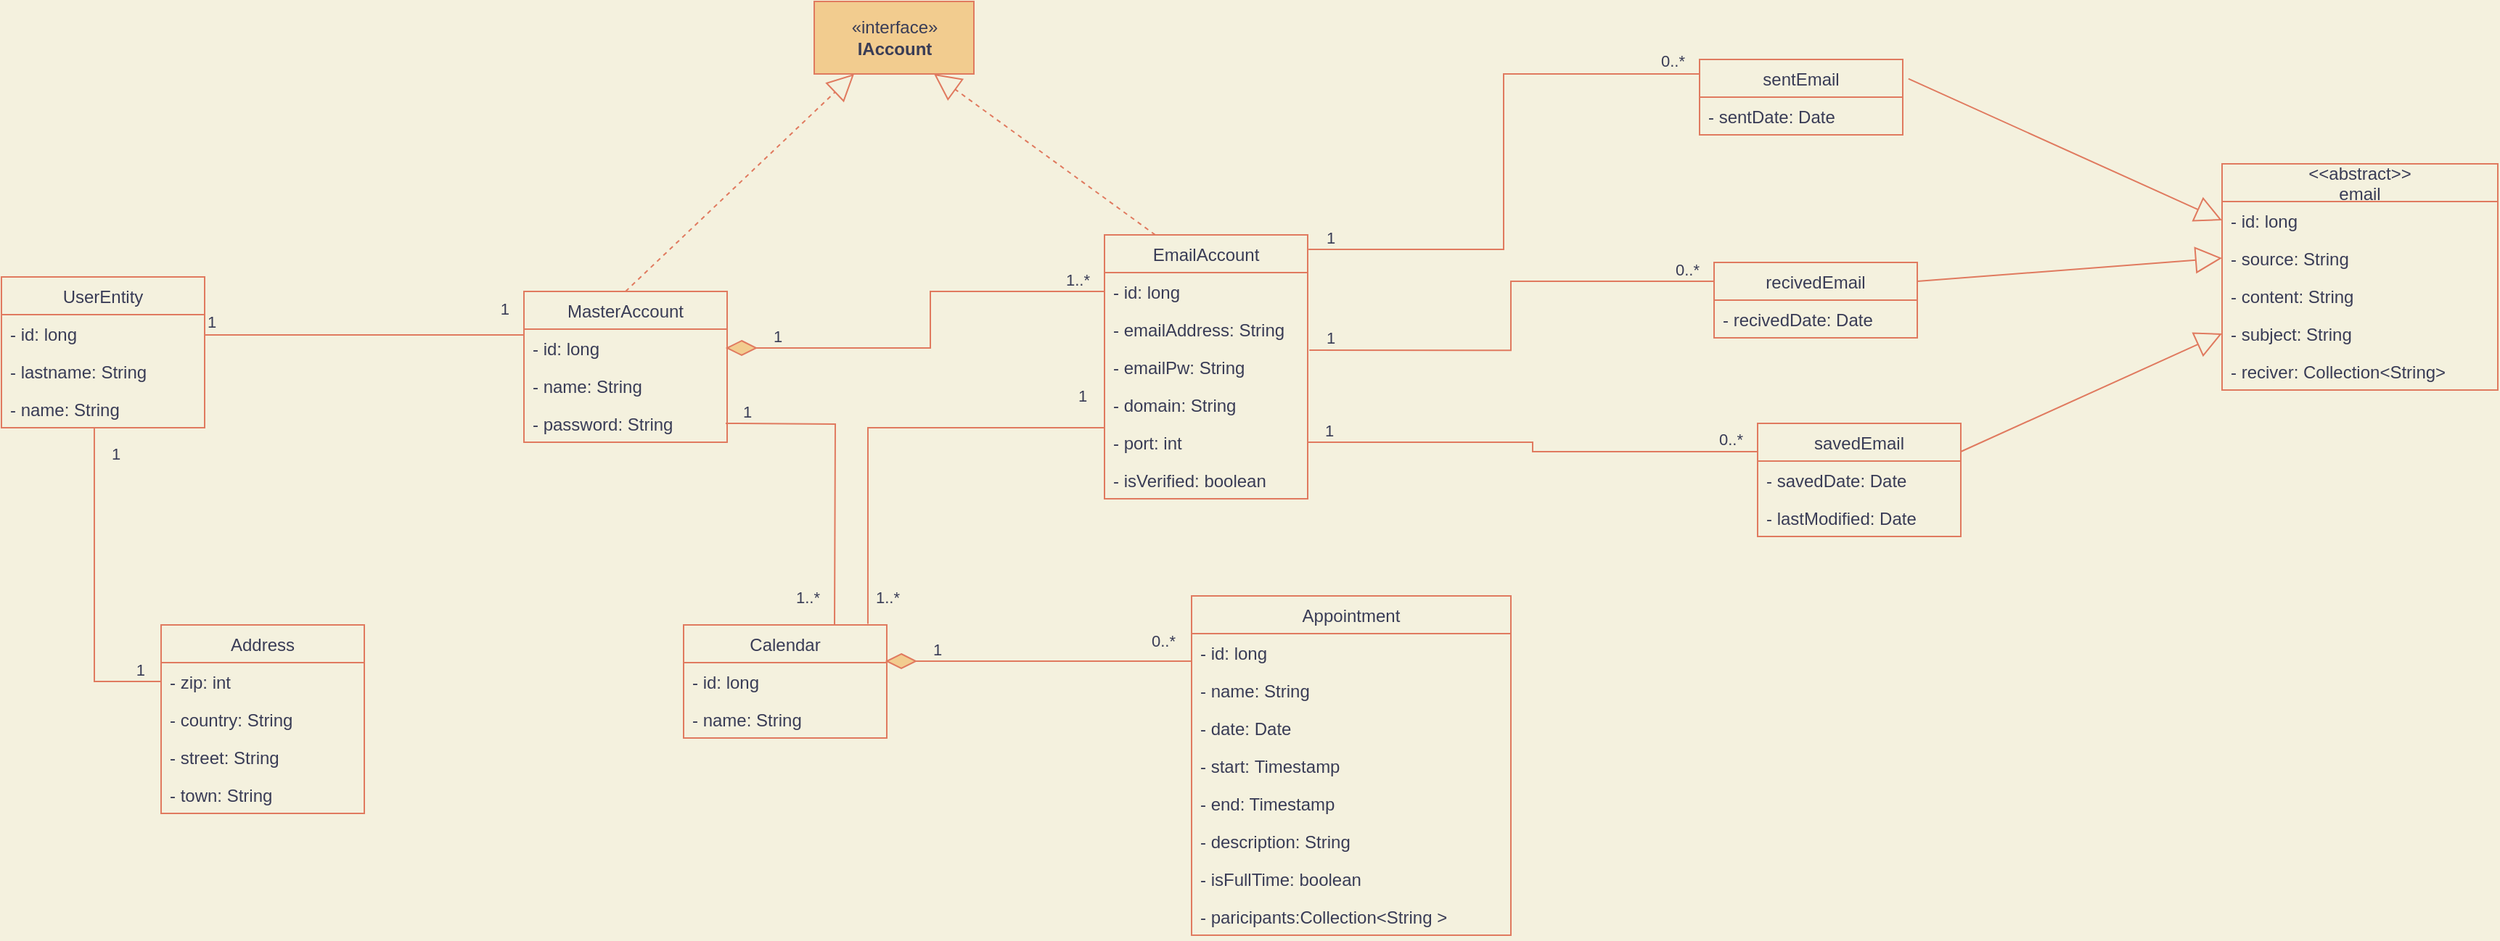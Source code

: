 <mxfile version="14.7.4" type="embed"><diagram id="C5RBs43oDa-KdzZeNtuy" name="Page-1"><mxGraphModel dx="861" dy="743" grid="0" gridSize="10" guides="1" tooltips="1" connect="1" arrows="1" fold="1" page="1" pageScale="1" pageWidth="2000" pageHeight="2000" background="#F4F1DE" math="0" shadow="0"><root><mxCell id="WIyWlLk6GJQsqaUBKTNV-0"/><mxCell id="WIyWlLk6GJQsqaUBKTNV-1" parent="WIyWlLk6GJQsqaUBKTNV-0"/><mxCell id="pBIvRkX0d40L7lg2x5wS-4" value="UserEntity" style="swimlane;fontStyle=0;childLayout=stackLayout;horizontal=1;startSize=26;fillColor=none;horizontalStack=0;resizeParent=1;resizeParentMax=0;resizeLast=0;collapsible=1;marginBottom=0;strokeColor=#E07A5F;fontColor=#393C56;" parent="WIyWlLk6GJQsqaUBKTNV-1" vertex="1"><mxGeometry x="70" y="230" width="140" height="104" as="geometry"/></mxCell><mxCell id="pBIvRkX0d40L7lg2x5wS-5" value="- id: long                    " style="text;strokeColor=none;fillColor=none;align=left;verticalAlign=top;spacingLeft=4;spacingRight=4;overflow=hidden;rotatable=0;points=[[0,0.5],[1,0.5]];portConstraint=eastwest;fontColor=#393C56;" parent="pBIvRkX0d40L7lg2x5wS-4" vertex="1"><mxGeometry y="26" width="140" height="26" as="geometry"/></mxCell><mxCell id="pBIvRkX0d40L7lg2x5wS-6" value="- lastname: String " style="text;strokeColor=none;fillColor=none;align=left;verticalAlign=top;spacingLeft=4;spacingRight=4;overflow=hidden;rotatable=0;points=[[0,0.5],[1,0.5]];portConstraint=eastwest;fontColor=#393C56;" parent="pBIvRkX0d40L7lg2x5wS-4" vertex="1"><mxGeometry y="52" width="140" height="26" as="geometry"/></mxCell><mxCell id="pBIvRkX0d40L7lg2x5wS-9" value="- name: String " style="text;strokeColor=none;fillColor=none;align=left;verticalAlign=top;spacingLeft=4;spacingRight=4;overflow=hidden;rotatable=0;points=[[0,0.5],[1,0.5]];portConstraint=eastwest;fontColor=#393C56;" parent="pBIvRkX0d40L7lg2x5wS-4" vertex="1"><mxGeometry y="78" width="140" height="26" as="geometry"/></mxCell><mxCell id="pBIvRkX0d40L7lg2x5wS-10" value="MasterAccount" style="swimlane;fontStyle=0;childLayout=stackLayout;horizontal=1;startSize=26;fillColor=none;horizontalStack=0;resizeParent=1;resizeParentMax=0;resizeLast=0;collapsible=1;marginBottom=0;strokeColor=#E07A5F;fontColor=#393C56;" parent="WIyWlLk6GJQsqaUBKTNV-1" vertex="1"><mxGeometry x="430" y="240" width="140" height="104" as="geometry"/></mxCell><mxCell id="pBIvRkX0d40L7lg2x5wS-11" value="- id: long " style="text;strokeColor=none;fillColor=none;align=left;verticalAlign=top;spacingLeft=4;spacingRight=4;overflow=hidden;rotatable=0;points=[[0,0.5],[1,0.5]];portConstraint=eastwest;fontColor=#393C56;" parent="pBIvRkX0d40L7lg2x5wS-10" vertex="1"><mxGeometry y="26" width="140" height="26" as="geometry"/></mxCell><mxCell id="pBIvRkX0d40L7lg2x5wS-12" value="- name: String" style="text;strokeColor=none;fillColor=none;align=left;verticalAlign=top;spacingLeft=4;spacingRight=4;overflow=hidden;rotatable=0;points=[[0,0.5],[1,0.5]];portConstraint=eastwest;fontColor=#393C56;" parent="pBIvRkX0d40L7lg2x5wS-10" vertex="1"><mxGeometry y="52" width="140" height="26" as="geometry"/></mxCell><mxCell id="pBIvRkX0d40L7lg2x5wS-13" value="- password: String" style="text;strokeColor=none;fillColor=none;align=left;verticalAlign=top;spacingLeft=4;spacingRight=4;overflow=hidden;rotatable=0;points=[[0,0.5],[1,0.5]];portConstraint=eastwest;fontColor=#393C56;" parent="pBIvRkX0d40L7lg2x5wS-10" vertex="1"><mxGeometry y="78" width="140" height="26" as="geometry"/></mxCell><mxCell id="pBIvRkX0d40L7lg2x5wS-24" value="" style="endArrow=none;html=1;edgeStyle=orthogonalEdgeStyle;rounded=0;exitX=1;exitY=0.5;exitDx=0;exitDy=0;entryX=0;entryY=0.5;entryDx=0;entryDy=0;labelBackgroundColor=#F4F1DE;strokeColor=#E07A5F;fontColor=#393C56;" parent="WIyWlLk6GJQsqaUBKTNV-1" source="pBIvRkX0d40L7lg2x5wS-5" target="pBIvRkX0d40L7lg2x5wS-11" edge="1"><mxGeometry relative="1" as="geometry"><mxPoint x="220" y="270" as="sourcePoint"/><mxPoint x="380" y="270" as="targetPoint"/><Array as="points"><mxPoint x="210" y="270"/></Array></mxGeometry></mxCell><mxCell id="pBIvRkX0d40L7lg2x5wS-25" value="1" style="edgeLabel;resizable=0;html=1;align=left;verticalAlign=bottom;labelBackgroundColor=#F4F1DE;fontColor=#393C56;" parent="pBIvRkX0d40L7lg2x5wS-24" connectable="0" vertex="1"><mxGeometry x="-1" relative="1" as="geometry"/></mxCell><mxCell id="pBIvRkX0d40L7lg2x5wS-26" value="1" style="edgeLabel;resizable=0;html=1;align=right;verticalAlign=bottom;labelBackgroundColor=#F4F1DE;fontColor=#393C56;" parent="pBIvRkX0d40L7lg2x5wS-24" connectable="0" vertex="1"><mxGeometry x="1" relative="1" as="geometry"><mxPoint x="-10" y="-19" as="offset"/></mxGeometry></mxCell><mxCell id="pBIvRkX0d40L7lg2x5wS-31" value="EmailAccount" style="swimlane;fontStyle=0;childLayout=stackLayout;horizontal=1;startSize=26;fillColor=none;horizontalStack=0;resizeParent=1;resizeParentMax=0;resizeLast=0;collapsible=1;marginBottom=0;strokeColor=#E07A5F;fontColor=#393C56;" parent="WIyWlLk6GJQsqaUBKTNV-1" vertex="1"><mxGeometry x="830" y="201" width="140" height="182" as="geometry"/></mxCell><mxCell id="pBIvRkX0d40L7lg2x5wS-32" value="- id: long" style="text;strokeColor=none;fillColor=none;align=left;verticalAlign=top;spacingLeft=4;spacingRight=4;overflow=hidden;rotatable=0;points=[[0,0.5],[1,0.5]];portConstraint=eastwest;fontColor=#393C56;" parent="pBIvRkX0d40L7lg2x5wS-31" vertex="1"><mxGeometry y="26" width="140" height="26" as="geometry"/></mxCell><mxCell id="pBIvRkX0d40L7lg2x5wS-33" value="- emailAddress: String" style="text;strokeColor=none;fillColor=none;align=left;verticalAlign=top;spacingLeft=4;spacingRight=4;overflow=hidden;rotatable=0;points=[[0,0.5],[1,0.5]];portConstraint=eastwest;fontColor=#393C56;" parent="pBIvRkX0d40L7lg2x5wS-31" vertex="1"><mxGeometry y="52" width="140" height="26" as="geometry"/></mxCell><mxCell id="pBIvRkX0d40L7lg2x5wS-66" value="- emailPw: String" style="text;strokeColor=none;fillColor=none;align=left;verticalAlign=top;spacingLeft=4;spacingRight=4;overflow=hidden;rotatable=0;points=[[0,0.5],[1,0.5]];portConstraint=eastwest;fontColor=#393C56;" parent="pBIvRkX0d40L7lg2x5wS-31" vertex="1"><mxGeometry y="78" width="140" height="26" as="geometry"/></mxCell><mxCell id="pBIvRkX0d40L7lg2x5wS-68" value="- domain: String" style="text;strokeColor=none;fillColor=none;align=left;verticalAlign=top;spacingLeft=4;spacingRight=4;overflow=hidden;rotatable=0;points=[[0,0.5],[1,0.5]];portConstraint=eastwest;fontColor=#393C56;" parent="pBIvRkX0d40L7lg2x5wS-31" vertex="1"><mxGeometry y="104" width="140" height="26" as="geometry"/></mxCell><mxCell id="pBIvRkX0d40L7lg2x5wS-67" value="- port: int" style="text;strokeColor=none;fillColor=none;align=left;verticalAlign=top;spacingLeft=4;spacingRight=4;overflow=hidden;rotatable=0;points=[[0,0.5],[1,0.5]];portConstraint=eastwest;fontColor=#393C56;" parent="pBIvRkX0d40L7lg2x5wS-31" vertex="1"><mxGeometry y="130" width="140" height="26" as="geometry"/></mxCell><mxCell id="pBIvRkX0d40L7lg2x5wS-34" value="- isVerified: boolean" style="text;strokeColor=none;fillColor=none;align=left;verticalAlign=top;spacingLeft=4;spacingRight=4;overflow=hidden;rotatable=0;points=[[0,0.5],[1,0.5]];portConstraint=eastwest;fontColor=#393C56;" parent="pBIvRkX0d40L7lg2x5wS-31" vertex="1"><mxGeometry y="156" width="140" height="26" as="geometry"/></mxCell><mxCell id="pBIvRkX0d40L7lg2x5wS-57" value="" style="endArrow=none;html=1;edgeStyle=orthogonalEdgeStyle;rounded=0;entryX=0;entryY=0.5;entryDx=0;entryDy=0;exitX=1;exitY=0.5;exitDx=0;exitDy=0;labelBackgroundColor=#F4F1DE;strokeColor=#E07A5F;fontColor=#393C56;" parent="WIyWlLk6GJQsqaUBKTNV-1" source="pBIvRkX0d40L7lg2x5wS-72" target="pBIvRkX0d40L7lg2x5wS-32" edge="1"><mxGeometry relative="1" as="geometry"><mxPoint x="630" y="269" as="sourcePoint"/><mxPoint x="750" y="270" as="targetPoint"/></mxGeometry></mxCell><mxCell id="pBIvRkX0d40L7lg2x5wS-58" value="1" style="edgeLabel;resizable=0;html=1;align=left;verticalAlign=bottom;labelBackgroundColor=#F4F1DE;fontColor=#393C56;" parent="pBIvRkX0d40L7lg2x5wS-57" connectable="0" vertex="1"><mxGeometry x="-1" relative="1" as="geometry"><mxPoint x="10" as="offset"/></mxGeometry></mxCell><mxCell id="pBIvRkX0d40L7lg2x5wS-59" value="1..*" style="edgeLabel;resizable=0;html=1;align=right;verticalAlign=bottom;labelBackgroundColor=#F4F1DE;fontColor=#393C56;" parent="pBIvRkX0d40L7lg2x5wS-57" connectable="0" vertex="1"><mxGeometry x="1" relative="1" as="geometry"><mxPoint x="-10" as="offset"/></mxGeometry></mxCell><mxCell id="pBIvRkX0d40L7lg2x5wS-72" value="" style="rhombus;whiteSpace=wrap;html=1;fillColor=#F2CC8F;strokeColor=#E07A5F;fontColor=#393C56;" parent="WIyWlLk6GJQsqaUBKTNV-1" vertex="1"><mxGeometry x="570" y="274" width="20" height="10" as="geometry"/></mxCell><mxCell id="pBIvRkX0d40L7lg2x5wS-76" value="Calendar" style="swimlane;fontStyle=0;childLayout=stackLayout;horizontal=1;startSize=26;fillColor=none;horizontalStack=0;resizeParent=1;resizeParentMax=0;resizeLast=0;collapsible=1;marginBottom=0;strokeColor=#E07A5F;fontColor=#393C56;" parent="WIyWlLk6GJQsqaUBKTNV-1" vertex="1"><mxGeometry x="540" y="470.0" width="140" height="78" as="geometry"/></mxCell><mxCell id="pBIvRkX0d40L7lg2x5wS-77" value="- id: long" style="text;strokeColor=none;fillColor=none;align=left;verticalAlign=top;spacingLeft=4;spacingRight=4;overflow=hidden;rotatable=0;points=[[0,0.5],[1,0.5]];portConstraint=eastwest;fontColor=#393C56;" parent="pBIvRkX0d40L7lg2x5wS-76" vertex="1"><mxGeometry y="26" width="140" height="26" as="geometry"/></mxCell><mxCell id="pBIvRkX0d40L7lg2x5wS-78" value="- name: String" style="text;strokeColor=none;fillColor=none;align=left;verticalAlign=top;spacingLeft=4;spacingRight=4;overflow=hidden;rotatable=0;points=[[0,0.5],[1,0.5]];portConstraint=eastwest;fontColor=#393C56;" parent="pBIvRkX0d40L7lg2x5wS-76" vertex="1"><mxGeometry y="52" width="140" height="26" as="geometry"/></mxCell><mxCell id="pBIvRkX0d40L7lg2x5wS-80" value="Appointment" style="swimlane;fontStyle=0;childLayout=stackLayout;horizontal=1;startSize=26;fillColor=none;horizontalStack=0;resizeParent=1;resizeParentMax=0;resizeLast=0;collapsible=1;marginBottom=0;strokeColor=#E07A5F;fontColor=#393C56;" parent="WIyWlLk6GJQsqaUBKTNV-1" vertex="1"><mxGeometry x="890" y="450" width="220" height="234" as="geometry"/></mxCell><mxCell id="pBIvRkX0d40L7lg2x5wS-81" value="- id: long" style="text;strokeColor=none;fillColor=none;align=left;verticalAlign=top;spacingLeft=4;spacingRight=4;overflow=hidden;rotatable=0;points=[[0,0.5],[1,0.5]];portConstraint=eastwest;fontColor=#393C56;" parent="pBIvRkX0d40L7lg2x5wS-80" vertex="1"><mxGeometry y="26" width="220" height="26" as="geometry"/></mxCell><mxCell id="pBIvRkX0d40L7lg2x5wS-89" value="- name: String" style="text;strokeColor=none;fillColor=none;align=left;verticalAlign=top;spacingLeft=4;spacingRight=4;overflow=hidden;rotatable=0;points=[[0,0.5],[1,0.5]];portConstraint=eastwest;fontColor=#393C56;" parent="pBIvRkX0d40L7lg2x5wS-80" vertex="1"><mxGeometry y="52" width="220" height="26" as="geometry"/></mxCell><mxCell id="pBIvRkX0d40L7lg2x5wS-82" value="- date: Date" style="text;strokeColor=none;fillColor=none;align=left;verticalAlign=top;spacingLeft=4;spacingRight=4;overflow=hidden;rotatable=0;points=[[0,0.5],[1,0.5]];portConstraint=eastwest;fontColor=#393C56;" parent="pBIvRkX0d40L7lg2x5wS-80" vertex="1"><mxGeometry y="78" width="220" height="26" as="geometry"/></mxCell><mxCell id="pBIvRkX0d40L7lg2x5wS-88" value="- start: Timestamp " style="text;strokeColor=none;fillColor=none;align=left;verticalAlign=top;spacingLeft=4;spacingRight=4;overflow=hidden;rotatable=0;points=[[0,0.5],[1,0.5]];portConstraint=eastwest;fontColor=#393C56;" parent="pBIvRkX0d40L7lg2x5wS-80" vertex="1"><mxGeometry y="104" width="220" height="26" as="geometry"/></mxCell><mxCell id="pBIvRkX0d40L7lg2x5wS-83" value="- end: Timestamp" style="text;strokeColor=none;fillColor=none;align=left;verticalAlign=top;spacingLeft=4;spacingRight=4;overflow=hidden;rotatable=0;points=[[0,0.5],[1,0.5]];portConstraint=eastwest;fontColor=#393C56;" parent="pBIvRkX0d40L7lg2x5wS-80" vertex="1"><mxGeometry y="130" width="220" height="26" as="geometry"/></mxCell><mxCell id="pBIvRkX0d40L7lg2x5wS-91" value="- description: String" style="text;strokeColor=none;fillColor=none;align=left;verticalAlign=top;spacingLeft=4;spacingRight=4;overflow=hidden;rotatable=0;points=[[0,0.5],[1,0.5]];portConstraint=eastwest;fontColor=#393C56;" parent="pBIvRkX0d40L7lg2x5wS-80" vertex="1"><mxGeometry y="156" width="220" height="26" as="geometry"/></mxCell><mxCell id="pBIvRkX0d40L7lg2x5wS-92" value="- isFullTime: boolean" style="text;strokeColor=none;fillColor=none;align=left;verticalAlign=top;spacingLeft=4;spacingRight=4;overflow=hidden;rotatable=0;points=[[0,0.5],[1,0.5]];portConstraint=eastwest;fontColor=#393C56;" parent="pBIvRkX0d40L7lg2x5wS-80" vertex="1"><mxGeometry y="182" width="220" height="26" as="geometry"/></mxCell><mxCell id="pBIvRkX0d40L7lg2x5wS-90" value="- paricipants:Collection&lt;String &gt;" style="text;strokeColor=none;fillColor=none;align=left;verticalAlign=top;spacingLeft=4;spacingRight=4;overflow=hidden;rotatable=0;points=[[0,0.5],[1,0.5]];portConstraint=eastwest;fontColor=#393C56;" parent="pBIvRkX0d40L7lg2x5wS-80" vertex="1"><mxGeometry y="208" width="220" height="26" as="geometry"/></mxCell><mxCell id="pBIvRkX0d40L7lg2x5wS-84" value="" style="endArrow=none;html=1;edgeStyle=orthogonalEdgeStyle;rounded=0;exitX=1;exitY=0.5;exitDx=0;exitDy=0;entryX=0;entryY=0.25;entryDx=0;entryDy=0;labelBackgroundColor=#F4F1DE;strokeColor=#E07A5F;fontColor=#393C56;" parent="WIyWlLk6GJQsqaUBKTNV-1" source="pBIvRkX0d40L7lg2x5wS-87" target="pBIvRkX0d40L7lg2x5wS-80" edge="1"><mxGeometry relative="1" as="geometry"><mxPoint x="710" y="494.5" as="sourcePoint"/><mxPoint x="910" y="494.5" as="targetPoint"/><Array as="points"><mxPoint x="890" y="495"/></Array></mxGeometry></mxCell><mxCell id="pBIvRkX0d40L7lg2x5wS-85" value="1" style="edgeLabel;resizable=0;html=1;align=left;verticalAlign=bottom;labelBackgroundColor=#F4F1DE;fontColor=#393C56;" parent="pBIvRkX0d40L7lg2x5wS-84" connectable="0" vertex="1"><mxGeometry x="-1" relative="1" as="geometry"><mxPoint x="10" as="offset"/></mxGeometry></mxCell><mxCell id="pBIvRkX0d40L7lg2x5wS-86" value="0..*" style="edgeLabel;resizable=0;html=1;align=right;verticalAlign=bottom;labelBackgroundColor=#F4F1DE;fontColor=#393C56;" parent="pBIvRkX0d40L7lg2x5wS-84" connectable="0" vertex="1"><mxGeometry x="1" relative="1" as="geometry"><mxPoint x="-11" y="-19" as="offset"/></mxGeometry></mxCell><mxCell id="pBIvRkX0d40L7lg2x5wS-87" value="" style="rhombus;whiteSpace=wrap;html=1;fillColor=#F2CC8F;strokeColor=#E07A5F;fontColor=#393C56;" parent="WIyWlLk6GJQsqaUBKTNV-1" vertex="1"><mxGeometry x="680" y="490" width="20" height="10" as="geometry"/></mxCell><mxCell id="pBIvRkX0d40L7lg2x5wS-93" value="" style="endArrow=none;html=1;edgeStyle=orthogonalEdgeStyle;rounded=0;exitX=1;exitY=0.5;exitDx=0;exitDy=0;entryX=0.75;entryY=0;entryDx=0;entryDy=0;labelBackgroundColor=#F4F1DE;strokeColor=#E07A5F;fontColor=#393C56;" parent="WIyWlLk6GJQsqaUBKTNV-1" edge="1"><mxGeometry relative="1" as="geometry"><mxPoint x="569" y="331" as="sourcePoint"/><mxPoint x="644" y="470.0" as="targetPoint"/></mxGeometry></mxCell><mxCell id="pBIvRkX0d40L7lg2x5wS-94" value="1" style="edgeLabel;resizable=0;html=1;align=left;verticalAlign=bottom;labelBackgroundColor=#F4F1DE;fontColor=#393C56;" parent="pBIvRkX0d40L7lg2x5wS-93" connectable="0" vertex="1"><mxGeometry x="-1" relative="1" as="geometry"><mxPoint x="10" as="offset"/></mxGeometry></mxCell><mxCell id="pBIvRkX0d40L7lg2x5wS-95" value="1..*" style="edgeLabel;resizable=0;html=1;align=right;verticalAlign=bottom;labelBackgroundColor=#F4F1DE;fontColor=#393C56;" parent="pBIvRkX0d40L7lg2x5wS-93" connectable="0" vertex="1"><mxGeometry x="1" relative="1" as="geometry"><mxPoint x="-10" y="-10" as="offset"/></mxGeometry></mxCell><mxCell id="pBIvRkX0d40L7lg2x5wS-96" value="" style="endArrow=none;html=1;edgeStyle=orthogonalEdgeStyle;rounded=0;exitX=0;exitY=0.5;exitDx=0;exitDy=0;entryX=0.907;entryY=-0.01;entryDx=0;entryDy=0;entryPerimeter=0;labelBackgroundColor=#F4F1DE;strokeColor=#E07A5F;fontColor=#393C56;" parent="WIyWlLk6GJQsqaUBKTNV-1" source="pBIvRkX0d40L7lg2x5wS-67" target="pBIvRkX0d40L7lg2x5wS-76" edge="1"><mxGeometry relative="1" as="geometry"><mxPoint x="810" y="440" as="sourcePoint"/><mxPoint x="720" y="430" as="targetPoint"/><Array as="points"><mxPoint x="667" y="334"/></Array></mxGeometry></mxCell><mxCell id="pBIvRkX0d40L7lg2x5wS-97" value="1" style="edgeLabel;resizable=0;html=1;align=left;verticalAlign=bottom;labelBackgroundColor=#F4F1DE;fontColor=#393C56;" parent="pBIvRkX0d40L7lg2x5wS-96" connectable="0" vertex="1"><mxGeometry x="-1" relative="1" as="geometry"><mxPoint x="-20" y="-24" as="offset"/></mxGeometry></mxCell><mxCell id="pBIvRkX0d40L7lg2x5wS-98" value="1..*" style="edgeLabel;resizable=0;html=1;align=right;verticalAlign=bottom;labelBackgroundColor=#F4F1DE;fontColor=#393C56;" parent="pBIvRkX0d40L7lg2x5wS-96" connectable="0" vertex="1"><mxGeometry x="1" relative="1" as="geometry"><mxPoint x="23" y="-9" as="offset"/></mxGeometry></mxCell><mxCell id="qBlVCoQa4VQj7nnMZvMF-0" value="Address" style="swimlane;fontStyle=0;childLayout=stackLayout;horizontal=1;startSize=26;fillColor=none;horizontalStack=0;resizeParent=1;resizeParentMax=0;resizeLast=0;collapsible=1;marginBottom=0;strokeColor=#E07A5F;fontColor=#393C56;" parent="WIyWlLk6GJQsqaUBKTNV-1" vertex="1"><mxGeometry x="180" y="470.0" width="140" height="130" as="geometry"/></mxCell><mxCell id="qBlVCoQa4VQj7nnMZvMF-5" value="- zip: int" style="text;strokeColor=none;fillColor=none;align=left;verticalAlign=top;spacingLeft=4;spacingRight=4;overflow=hidden;rotatable=0;points=[[0,0.5],[1,0.5]];portConstraint=eastwest;fontColor=#393C56;" parent="qBlVCoQa4VQj7nnMZvMF-0" vertex="1"><mxGeometry y="26" width="140" height="26" as="geometry"/></mxCell><mxCell id="qBlVCoQa4VQj7nnMZvMF-2" value="- country: String" style="text;strokeColor=none;fillColor=none;align=left;verticalAlign=top;spacingLeft=4;spacingRight=4;overflow=hidden;rotatable=0;points=[[0,0.5],[1,0.5]];portConstraint=eastwest;fontColor=#393C56;" parent="qBlVCoQa4VQj7nnMZvMF-0" vertex="1"><mxGeometry y="52" width="140" height="26" as="geometry"/></mxCell><mxCell id="qBlVCoQa4VQj7nnMZvMF-6" value="- street: String" style="text;strokeColor=none;fillColor=none;align=left;verticalAlign=top;spacingLeft=4;spacingRight=4;overflow=hidden;rotatable=0;points=[[0,0.5],[1,0.5]];portConstraint=eastwest;fontColor=#393C56;" parent="qBlVCoQa4VQj7nnMZvMF-0" vertex="1"><mxGeometry y="78" width="140" height="26" as="geometry"/></mxCell><mxCell id="qBlVCoQa4VQj7nnMZvMF-4" value="- town: String" style="text;strokeColor=none;fillColor=none;align=left;verticalAlign=top;spacingLeft=4;spacingRight=4;overflow=hidden;rotatable=0;points=[[0,0.5],[1,0.5]];portConstraint=eastwest;fontColor=#393C56;" parent="qBlVCoQa4VQj7nnMZvMF-0" vertex="1"><mxGeometry y="104" width="140" height="26" as="geometry"/></mxCell><mxCell id="qBlVCoQa4VQj7nnMZvMF-7" value="" style="endArrow=none;html=1;edgeStyle=orthogonalEdgeStyle;rounded=0;exitX=0.457;exitY=1;exitDx=0;exitDy=0;exitPerimeter=0;entryX=0;entryY=0.5;entryDx=0;entryDy=0;labelBackgroundColor=#F4F1DE;strokeColor=#E07A5F;fontColor=#393C56;" parent="WIyWlLk6GJQsqaUBKTNV-1" source="pBIvRkX0d40L7lg2x5wS-9" target="qBlVCoQa4VQj7nnMZvMF-5" edge="1"><mxGeometry relative="1" as="geometry"><mxPoint x="70" y="508.5" as="sourcePoint"/><mxPoint x="230" y="508.5" as="targetPoint"/></mxGeometry></mxCell><mxCell id="qBlVCoQa4VQj7nnMZvMF-8" value="1" style="edgeLabel;resizable=0;html=1;align=left;verticalAlign=bottom;labelBackgroundColor=#F4F1DE;fontColor=#393C56;" parent="qBlVCoQa4VQj7nnMZvMF-7" connectable="0" vertex="1"><mxGeometry x="-1" relative="1" as="geometry"><mxPoint x="10" y="26" as="offset"/></mxGeometry></mxCell><mxCell id="qBlVCoQa4VQj7nnMZvMF-9" value="1" style="edgeLabel;resizable=0;html=1;align=right;verticalAlign=bottom;labelBackgroundColor=#F4F1DE;fontColor=#393C56;" parent="qBlVCoQa4VQj7nnMZvMF-7" connectable="0" vertex="1"><mxGeometry x="1" relative="1" as="geometry"><mxPoint x="-10" as="offset"/></mxGeometry></mxCell><mxCell id="qBlVCoQa4VQj7nnMZvMF-10" value="&lt;&lt;abstract&gt;&gt;&#10;email" style="swimlane;fontStyle=0;childLayout=stackLayout;horizontal=1;startSize=26;fillColor=none;horizontalStack=0;resizeParent=1;resizeParentMax=0;resizeLast=0;collapsible=1;marginBottom=0;strokeColor=#E07A5F;fontColor=#393C56;" parent="WIyWlLk6GJQsqaUBKTNV-1" vertex="1"><mxGeometry x="1600" y="152" width="190" height="156" as="geometry"/></mxCell><mxCell id="qBlVCoQa4VQj7nnMZvMF-11" value="- id: long" style="text;strokeColor=none;fillColor=none;align=left;verticalAlign=top;spacingLeft=4;spacingRight=4;overflow=hidden;rotatable=0;points=[[0,0.5],[1,0.5]];portConstraint=eastwest;fontColor=#393C56;" parent="qBlVCoQa4VQj7nnMZvMF-10" vertex="1"><mxGeometry y="26" width="190" height="26" as="geometry"/></mxCell><mxCell id="qBlVCoQa4VQj7nnMZvMF-13" value="- source: String&#10;" style="text;strokeColor=none;fillColor=none;align=left;verticalAlign=top;spacingLeft=4;spacingRight=4;overflow=hidden;rotatable=0;points=[[0,0.5],[1,0.5]];portConstraint=eastwest;fontColor=#393C56;" parent="qBlVCoQa4VQj7nnMZvMF-10" vertex="1"><mxGeometry y="52" width="190" height="26" as="geometry"/></mxCell><mxCell id="qBlVCoQa4VQj7nnMZvMF-14" value="- content: String" style="text;strokeColor=none;fillColor=none;align=left;verticalAlign=top;spacingLeft=4;spacingRight=4;overflow=hidden;rotatable=0;points=[[0,0.5],[1,0.5]];portConstraint=eastwest;fontColor=#393C56;" parent="qBlVCoQa4VQj7nnMZvMF-10" vertex="1"><mxGeometry y="78" width="190" height="26" as="geometry"/></mxCell><mxCell id="qBlVCoQa4VQj7nnMZvMF-15" value="- subject: String&#10;" style="text;strokeColor=none;fillColor=none;align=left;verticalAlign=top;spacingLeft=4;spacingRight=4;overflow=hidden;rotatable=0;points=[[0,0.5],[1,0.5]];portConstraint=eastwest;fontColor=#393C56;" parent="qBlVCoQa4VQj7nnMZvMF-10" vertex="1"><mxGeometry y="104" width="190" height="26" as="geometry"/></mxCell><mxCell id="qBlVCoQa4VQj7nnMZvMF-16" value="- reciver: Collection&lt;String&gt;&#10;" style="text;strokeColor=none;fillColor=none;align=left;verticalAlign=top;spacingLeft=4;spacingRight=4;overflow=hidden;rotatable=0;points=[[0,0.5],[1,0.5]];portConstraint=eastwest;fontColor=#393C56;" parent="qBlVCoQa4VQj7nnMZvMF-10" vertex="1"><mxGeometry y="130" width="190" height="26" as="geometry"/></mxCell><mxCell id="qBlVCoQa4VQj7nnMZvMF-17" value="sentEmail" style="swimlane;fontStyle=0;childLayout=stackLayout;horizontal=1;startSize=26;fillColor=none;horizontalStack=0;resizeParent=1;resizeParentMax=0;resizeLast=0;collapsible=1;marginBottom=0;strokeColor=#E07A5F;fontColor=#393C56;" parent="WIyWlLk6GJQsqaUBKTNV-1" vertex="1"><mxGeometry x="1240" y="80.0" width="140" height="52" as="geometry"/></mxCell><mxCell id="qBlVCoQa4VQj7nnMZvMF-19" value="- sentDate: Date" style="text;strokeColor=none;fillColor=none;align=left;verticalAlign=top;spacingLeft=4;spacingRight=4;overflow=hidden;rotatable=0;points=[[0,0.5],[1,0.5]];portConstraint=eastwest;fontColor=#393C56;" parent="qBlVCoQa4VQj7nnMZvMF-17" vertex="1"><mxGeometry y="26" width="140" height="26" as="geometry"/></mxCell><mxCell id="qBlVCoQa4VQj7nnMZvMF-21" value="recivedEmail" style="swimlane;fontStyle=0;childLayout=stackLayout;horizontal=1;startSize=26;fillColor=none;horizontalStack=0;resizeParent=1;resizeParentMax=0;resizeLast=0;collapsible=1;marginBottom=0;strokeColor=#E07A5F;fontColor=#393C56;" parent="WIyWlLk6GJQsqaUBKTNV-1" vertex="1"><mxGeometry x="1250" y="220.0" width="140" height="52" as="geometry"/></mxCell><mxCell id="qBlVCoQa4VQj7nnMZvMF-23" value="- recivedDate: Date" style="text;strokeColor=none;fillColor=none;align=left;verticalAlign=top;spacingLeft=4;spacingRight=4;overflow=hidden;rotatable=0;points=[[0,0.5],[1,0.5]];portConstraint=eastwest;fontColor=#393C56;" parent="qBlVCoQa4VQj7nnMZvMF-21" vertex="1"><mxGeometry y="26" width="140" height="26" as="geometry"/></mxCell><mxCell id="qBlVCoQa4VQj7nnMZvMF-25" value="savedEmail" style="swimlane;fontStyle=0;childLayout=stackLayout;horizontal=1;startSize=26;fillColor=none;horizontalStack=0;resizeParent=1;resizeParentMax=0;resizeLast=0;collapsible=1;marginBottom=0;strokeColor=#E07A5F;fontColor=#393C56;" parent="WIyWlLk6GJQsqaUBKTNV-1" vertex="1"><mxGeometry x="1280" y="331.0" width="140" height="78" as="geometry"><mxRectangle x="1240" y="340.0" width="90" height="26" as="alternateBounds"/></mxGeometry></mxCell><mxCell id="qBlVCoQa4VQj7nnMZvMF-27" value="- savedDate: Date" style="text;strokeColor=none;fillColor=none;align=left;verticalAlign=top;spacingLeft=4;spacingRight=4;overflow=hidden;rotatable=0;points=[[0,0.5],[1,0.5]];portConstraint=eastwest;fontColor=#393C56;" parent="qBlVCoQa4VQj7nnMZvMF-25" vertex="1"><mxGeometry y="26" width="140" height="26" as="geometry"/></mxCell><mxCell id="qBlVCoQa4VQj7nnMZvMF-28" value="- lastModified: Date" style="text;strokeColor=none;fillColor=none;align=left;verticalAlign=top;spacingLeft=4;spacingRight=4;overflow=hidden;rotatable=0;points=[[0,0.5],[1,0.5]];portConstraint=eastwest;fontColor=#393C56;" parent="qBlVCoQa4VQj7nnMZvMF-25" vertex="1"><mxGeometry y="52" width="140" height="26" as="geometry"/></mxCell><mxCell id="qBlVCoQa4VQj7nnMZvMF-29" value="" style="endArrow=block;endSize=16;endFill=0;html=1;rounded=0;startArrow=none;startFill=0;targetPerimeterSpacing=16;sourcePerimeterSpacing=5;exitX=1.028;exitY=0.256;exitDx=0;exitDy=0;exitPerimeter=0;entryX=0;entryY=0.5;entryDx=0;entryDy=0;labelBackgroundColor=#F4F1DE;strokeColor=#E07A5F;fontColor=#393C56;" parent="WIyWlLk6GJQsqaUBKTNV-1" source="qBlVCoQa4VQj7nnMZvMF-17" target="qBlVCoQa4VQj7nnMZvMF-11" edge="1"><mxGeometry width="160" relative="1" as="geometry"><mxPoint x="1410" y="248.41" as="sourcePoint"/><mxPoint x="1570" y="248.41" as="targetPoint"/></mxGeometry></mxCell><mxCell id="qBlVCoQa4VQj7nnMZvMF-30" value="" style="endArrow=block;endSize=16;endFill=0;html=1;rounded=0;sourcePerimeterSpacing=5;targetPerimeterSpacing=16;exitX=1;exitY=0.25;exitDx=0;exitDy=0;entryX=0;entryY=0.5;entryDx=0;entryDy=0;labelBackgroundColor=#F4F1DE;strokeColor=#E07A5F;fontColor=#393C56;" parent="WIyWlLk6GJQsqaUBKTNV-1" source="qBlVCoQa4VQj7nnMZvMF-21" target="qBlVCoQa4VQj7nnMZvMF-13" edge="1"><mxGeometry width="160" relative="1" as="geometry"><mxPoint x="1390" y="248.71" as="sourcePoint"/><mxPoint x="1550" y="248.71" as="targetPoint"/></mxGeometry></mxCell><mxCell id="qBlVCoQa4VQj7nnMZvMF-31" value="" style="endArrow=block;endSize=16;endFill=0;html=1;rounded=0;sourcePerimeterSpacing=5;targetPerimeterSpacing=16;exitX=1;exitY=0.25;exitDx=0;exitDy=0;entryX=0;entryY=0.5;entryDx=0;entryDy=0;labelBackgroundColor=#F4F1DE;strokeColor=#E07A5F;fontColor=#393C56;" parent="WIyWlLk6GJQsqaUBKTNV-1" source="qBlVCoQa4VQj7nnMZvMF-25" target="qBlVCoQa4VQj7nnMZvMF-15" edge="1"><mxGeometry width="160" relative="1" as="geometry"><mxPoint x="1400" y="373.0" as="sourcePoint"/><mxPoint x="1620" y="386.5" as="targetPoint"/></mxGeometry></mxCell><mxCell id="qBlVCoQa4VQj7nnMZvMF-41" value="" style="endArrow=none;html=1;edgeStyle=orthogonalEdgeStyle;rounded=0;exitX=1.008;exitY=1.06;exitDx=0;exitDy=0;entryX=0;entryY=0.25;entryDx=0;entryDy=0;sourcePerimeterSpacing=5;targetPerimeterSpacing=16;exitPerimeter=0;labelBackgroundColor=#F4F1DE;strokeColor=#E07A5F;fontColor=#393C56;" parent="WIyWlLk6GJQsqaUBKTNV-1" source="pBIvRkX0d40L7lg2x5wS-33" target="qBlVCoQa4VQj7nnMZvMF-21" edge="1"><mxGeometry relative="1" as="geometry"><mxPoint x="980" y="278.76" as="sourcePoint"/><mxPoint x="1180" y="278.76" as="targetPoint"/></mxGeometry></mxCell><mxCell id="qBlVCoQa4VQj7nnMZvMF-42" value="1" style="edgeLabel;resizable=0;html=1;align=left;verticalAlign=bottom;labelBackgroundColor=#F4F1DE;fontColor=#393C56;" parent="qBlVCoQa4VQj7nnMZvMF-41" connectable="0" vertex="1"><mxGeometry x="-1" relative="1" as="geometry"><mxPoint x="10" as="offset"/></mxGeometry></mxCell><mxCell id="qBlVCoQa4VQj7nnMZvMF-43" value="0..*" style="edgeLabel;resizable=0;html=1;align=right;verticalAlign=bottom;labelBackgroundColor=#F4F1DE;fontColor=#393C56;" parent="qBlVCoQa4VQj7nnMZvMF-41" connectable="0" vertex="1"><mxGeometry x="1" relative="1" as="geometry"><mxPoint x="-10" as="offset"/></mxGeometry></mxCell><mxCell id="qBlVCoQa4VQj7nnMZvMF-44" value="" style="endArrow=none;html=1;edgeStyle=orthogonalEdgeStyle;rounded=0;exitX=1;exitY=0.5;exitDx=0;exitDy=0;entryX=0;entryY=0.25;entryDx=0;entryDy=0;sourcePerimeterSpacing=5;targetPerimeterSpacing=16;labelBackgroundColor=#F4F1DE;strokeColor=#E07A5F;fontColor=#393C56;" parent="WIyWlLk6GJQsqaUBKTNV-1" source="pBIvRkX0d40L7lg2x5wS-67" target="qBlVCoQa4VQj7nnMZvMF-25" edge="1"><mxGeometry relative="1" as="geometry"><mxPoint x="980" y="340" as="sourcePoint"/><mxPoint x="1180" y="340" as="targetPoint"/></mxGeometry></mxCell><mxCell id="qBlVCoQa4VQj7nnMZvMF-45" value="1" style="edgeLabel;resizable=0;html=1;align=left;verticalAlign=bottom;labelBackgroundColor=#F4F1DE;fontColor=#393C56;" parent="qBlVCoQa4VQj7nnMZvMF-44" connectable="0" vertex="1"><mxGeometry x="-1" relative="1" as="geometry"><mxPoint x="10" as="offset"/></mxGeometry></mxCell><mxCell id="qBlVCoQa4VQj7nnMZvMF-46" value="0..*" style="edgeLabel;resizable=0;html=1;align=right;verticalAlign=bottom;labelBackgroundColor=#F4F1DE;fontColor=#393C56;" parent="qBlVCoQa4VQj7nnMZvMF-44" connectable="0" vertex="1"><mxGeometry x="1" relative="1" as="geometry"><mxPoint x="-10" as="offset"/></mxGeometry></mxCell><mxCell id="qBlVCoQa4VQj7nnMZvMF-48" value="" style="endArrow=none;html=1;edgeStyle=orthogonalEdgeStyle;rounded=0;exitX=1.004;exitY=0.055;exitDx=0;exitDy=0;entryX=0;entryY=0.192;entryDx=0;entryDy=0;sourcePerimeterSpacing=5;targetPerimeterSpacing=16;exitPerimeter=0;entryPerimeter=0;labelBackgroundColor=#F4F1DE;strokeColor=#E07A5F;fontColor=#393C56;" parent="WIyWlLk6GJQsqaUBKTNV-1" source="pBIvRkX0d40L7lg2x5wS-31" target="qBlVCoQa4VQj7nnMZvMF-17" edge="1"><mxGeometry relative="1" as="geometry"><mxPoint x="990" y="210" as="sourcePoint"/><mxPoint x="1190" y="210" as="targetPoint"/></mxGeometry></mxCell><mxCell id="qBlVCoQa4VQj7nnMZvMF-49" value="1" style="edgeLabel;resizable=0;html=1;align=left;verticalAlign=bottom;labelBackgroundColor=#F4F1DE;fontColor=#393C56;" parent="qBlVCoQa4VQj7nnMZvMF-48" connectable="0" vertex="1"><mxGeometry x="-1" relative="1" as="geometry"><mxPoint x="10" as="offset"/></mxGeometry></mxCell><mxCell id="qBlVCoQa4VQj7nnMZvMF-50" value="0..*" style="edgeLabel;resizable=0;html=1;align=right;verticalAlign=bottom;labelBackgroundColor=#F4F1DE;fontColor=#393C56;" parent="qBlVCoQa4VQj7nnMZvMF-48" connectable="0" vertex="1"><mxGeometry x="1" relative="1" as="geometry"><mxPoint x="-10" as="offset"/></mxGeometry></mxCell><mxCell id="qBlVCoQa4VQj7nnMZvMF-51" value="«interface»&lt;br&gt;&lt;b&gt;IAccount&lt;/b&gt;" style="html=1;fillColor=#F2CC8F;strokeColor=#E07A5F;fontColor=#393C56;" parent="WIyWlLk6GJQsqaUBKTNV-1" vertex="1"><mxGeometry x="630" y="40" width="110" height="50" as="geometry"/></mxCell><mxCell id="qBlVCoQa4VQj7nnMZvMF-52" value="" style="endArrow=block;endSize=16;endFill=0;html=1;rounded=0;sourcePerimeterSpacing=5;targetPerimeterSpacing=16;entryX=0.25;entryY=1;entryDx=0;entryDy=0;exitX=0.5;exitY=0;exitDx=0;exitDy=0;dashed=1;labelBackgroundColor=#F4F1DE;strokeColor=#E07A5F;fontColor=#393C56;" parent="WIyWlLk6GJQsqaUBKTNV-1" source="pBIvRkX0d40L7lg2x5wS-10" target="qBlVCoQa4VQj7nnMZvMF-51" edge="1"><mxGeometry width="160" relative="1" as="geometry"><mxPoint x="470" y="180" as="sourcePoint"/><mxPoint x="630" y="180" as="targetPoint"/></mxGeometry></mxCell><mxCell id="qBlVCoQa4VQj7nnMZvMF-53" value="" style="endArrow=block;endSize=16;endFill=0;html=1;rounded=0;sourcePerimeterSpacing=5;targetPerimeterSpacing=16;entryX=0.75;entryY=1;entryDx=0;entryDy=0;exitX=0.25;exitY=0;exitDx=0;exitDy=0;dashed=1;labelBackgroundColor=#F4F1DE;strokeColor=#E07A5F;fontColor=#393C56;" parent="WIyWlLk6GJQsqaUBKTNV-1" source="pBIvRkX0d40L7lg2x5wS-31" target="qBlVCoQa4VQj7nnMZvMF-51" edge="1"><mxGeometry width="160" relative="1" as="geometry"><mxPoint x="600" y="260" as="sourcePoint"/><mxPoint x="717.5" y="120" as="targetPoint"/></mxGeometry></mxCell></root></mxGraphModel></diagram></mxfile>